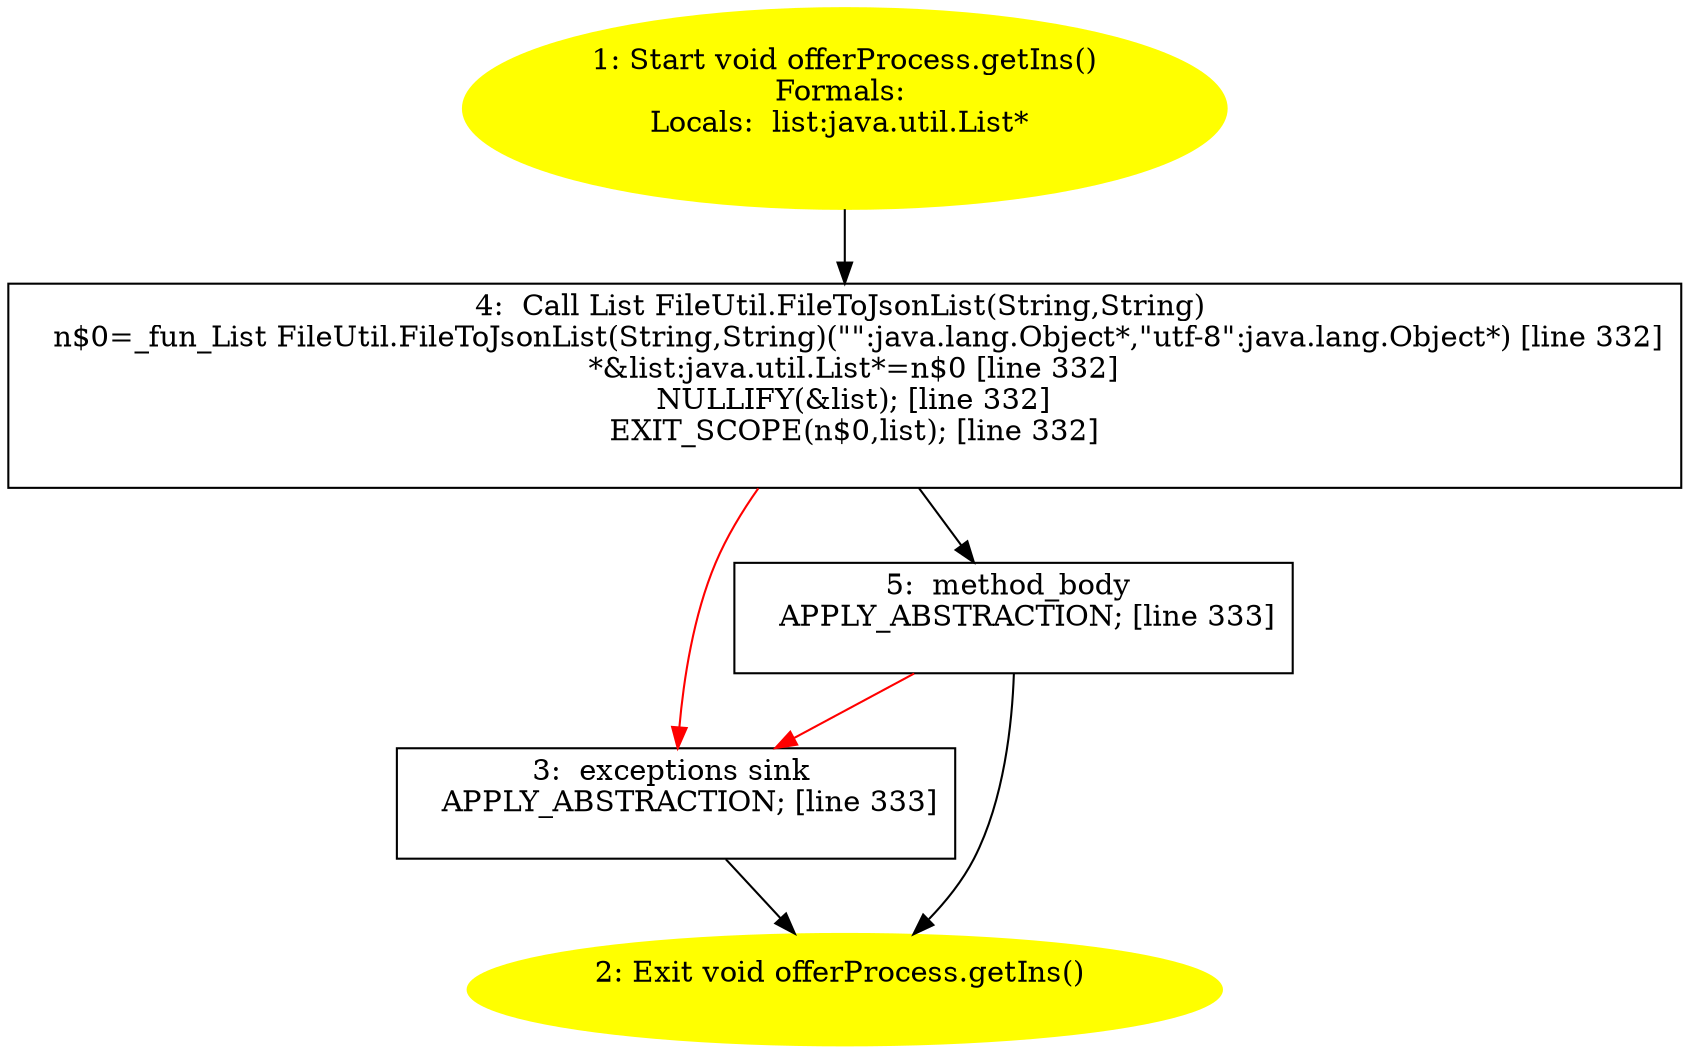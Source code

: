 /* @generated */
digraph cfg {
"com.dulishuo.yimusanfendi.offer.offerProcess.getIns():void.c138356b080be7419a11ce22acc1c05d_1" [label="1: Start void offerProcess.getIns()\nFormals: \nLocals:  list:java.util.List* \n  " color=yellow style=filled]
	

	 "com.dulishuo.yimusanfendi.offer.offerProcess.getIns():void.c138356b080be7419a11ce22acc1c05d_1" -> "com.dulishuo.yimusanfendi.offer.offerProcess.getIns():void.c138356b080be7419a11ce22acc1c05d_4" ;
"com.dulishuo.yimusanfendi.offer.offerProcess.getIns():void.c138356b080be7419a11ce22acc1c05d_2" [label="2: Exit void offerProcess.getIns() \n  " color=yellow style=filled]
	

"com.dulishuo.yimusanfendi.offer.offerProcess.getIns():void.c138356b080be7419a11ce22acc1c05d_3" [label="3:  exceptions sink \n   APPLY_ABSTRACTION; [line 333]\n " shape="box"]
	

	 "com.dulishuo.yimusanfendi.offer.offerProcess.getIns():void.c138356b080be7419a11ce22acc1c05d_3" -> "com.dulishuo.yimusanfendi.offer.offerProcess.getIns():void.c138356b080be7419a11ce22acc1c05d_2" ;
"com.dulishuo.yimusanfendi.offer.offerProcess.getIns():void.c138356b080be7419a11ce22acc1c05d_4" [label="4:  Call List FileUtil.FileToJsonList(String,String) \n   n$0=_fun_List FileUtil.FileToJsonList(String,String)(\"\":java.lang.Object*,\"utf-8\":java.lang.Object*) [line 332]\n  *&list:java.util.List*=n$0 [line 332]\n  NULLIFY(&list); [line 332]\n  EXIT_SCOPE(n$0,list); [line 332]\n " shape="box"]
	

	 "com.dulishuo.yimusanfendi.offer.offerProcess.getIns():void.c138356b080be7419a11ce22acc1c05d_4" -> "com.dulishuo.yimusanfendi.offer.offerProcess.getIns():void.c138356b080be7419a11ce22acc1c05d_5" ;
	 "com.dulishuo.yimusanfendi.offer.offerProcess.getIns():void.c138356b080be7419a11ce22acc1c05d_4" -> "com.dulishuo.yimusanfendi.offer.offerProcess.getIns():void.c138356b080be7419a11ce22acc1c05d_3" [color="red" ];
"com.dulishuo.yimusanfendi.offer.offerProcess.getIns():void.c138356b080be7419a11ce22acc1c05d_5" [label="5:  method_body \n   APPLY_ABSTRACTION; [line 333]\n " shape="box"]
	

	 "com.dulishuo.yimusanfendi.offer.offerProcess.getIns():void.c138356b080be7419a11ce22acc1c05d_5" -> "com.dulishuo.yimusanfendi.offer.offerProcess.getIns():void.c138356b080be7419a11ce22acc1c05d_2" ;
	 "com.dulishuo.yimusanfendi.offer.offerProcess.getIns():void.c138356b080be7419a11ce22acc1c05d_5" -> "com.dulishuo.yimusanfendi.offer.offerProcess.getIns():void.c138356b080be7419a11ce22acc1c05d_3" [color="red" ];
}

